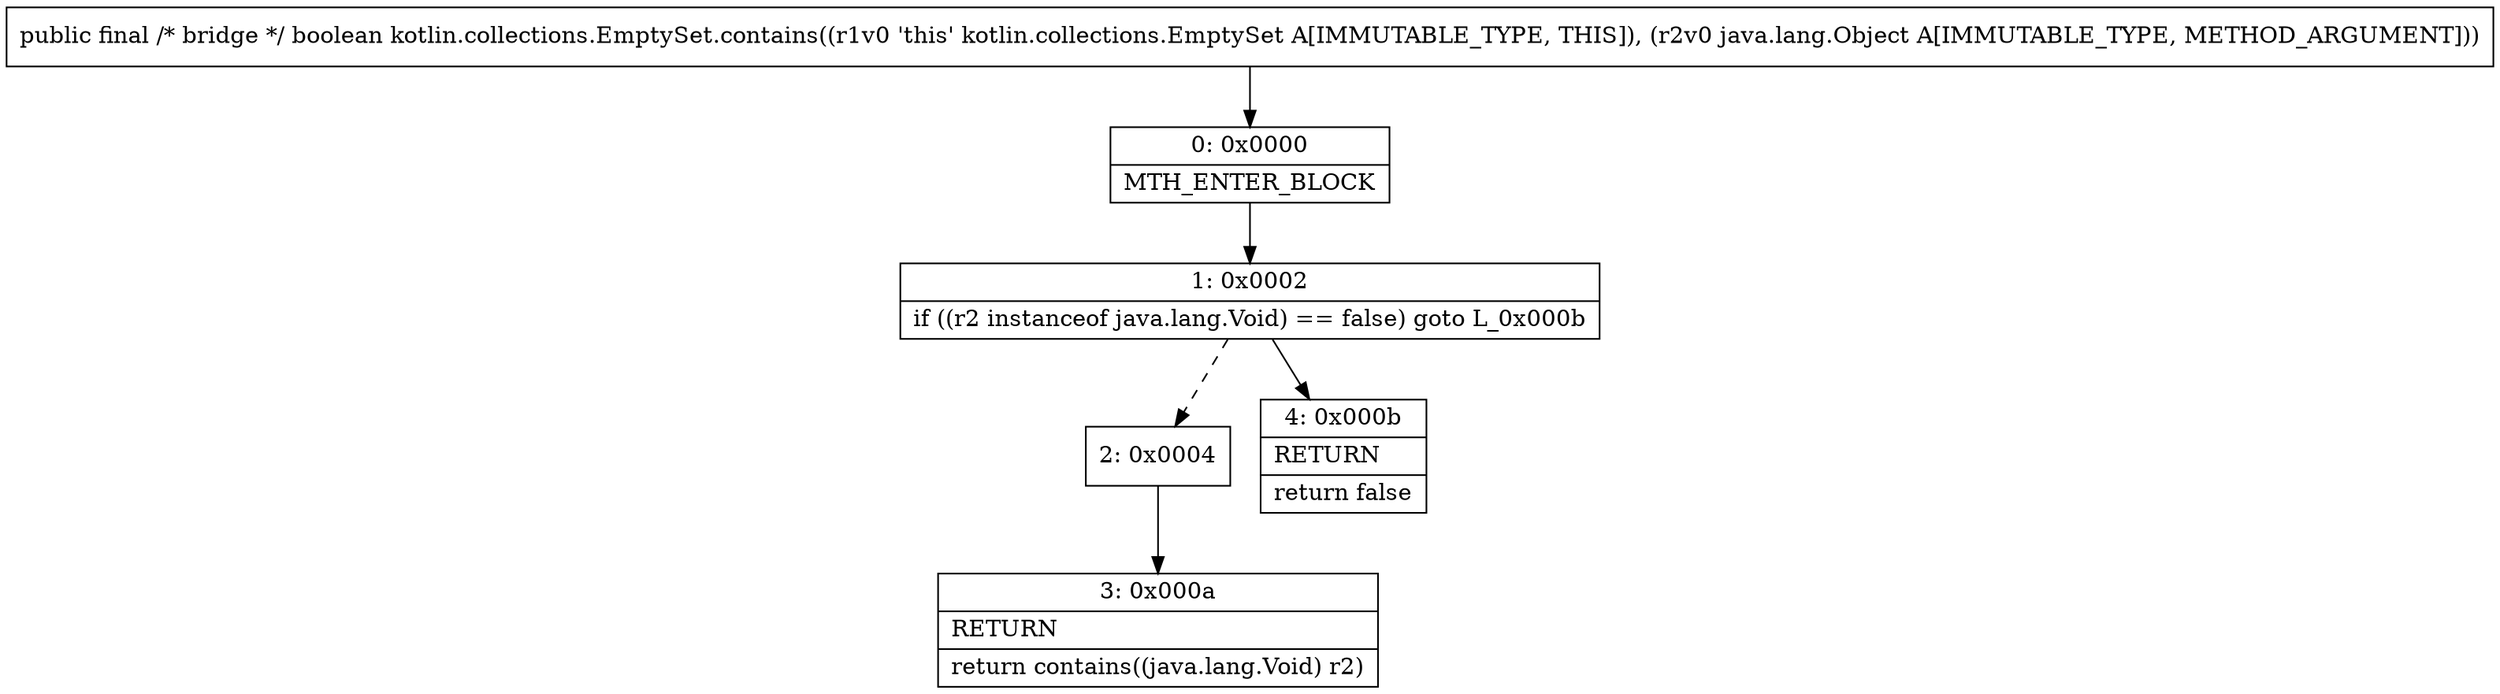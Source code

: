 digraph "CFG forkotlin.collections.EmptySet.contains(Ljava\/lang\/Object;)Z" {
Node_0 [shape=record,label="{0\:\ 0x0000|MTH_ENTER_BLOCK\l}"];
Node_1 [shape=record,label="{1\:\ 0x0002|if ((r2 instanceof java.lang.Void) == false) goto L_0x000b\l}"];
Node_2 [shape=record,label="{2\:\ 0x0004}"];
Node_3 [shape=record,label="{3\:\ 0x000a|RETURN\l|return contains((java.lang.Void) r2)\l}"];
Node_4 [shape=record,label="{4\:\ 0x000b|RETURN\l|return false\l}"];
MethodNode[shape=record,label="{public final \/* bridge *\/ boolean kotlin.collections.EmptySet.contains((r1v0 'this' kotlin.collections.EmptySet A[IMMUTABLE_TYPE, THIS]), (r2v0 java.lang.Object A[IMMUTABLE_TYPE, METHOD_ARGUMENT])) }"];
MethodNode -> Node_0;
Node_0 -> Node_1;
Node_1 -> Node_2[style=dashed];
Node_1 -> Node_4;
Node_2 -> Node_3;
}

